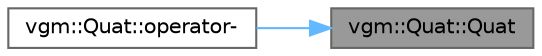 digraph "vgm::Quat::Quat"
{
 // LATEX_PDF_SIZE
  bgcolor="transparent";
  edge [fontname=Helvetica,fontsize=10,labelfontname=Helvetica,labelfontsize=10];
  node [fontname=Helvetica,fontsize=10,shape=box,height=0.2,width=0.4];
  rankdir="RL";
  Node1 [id="Node000001",label="vgm::Quat::Quat",height=0.2,width=0.4,color="gray40", fillcolor="grey60", style="filled", fontcolor="black",tooltip=" "];
  Node1 -> Node2 [id="edge1_Node000001_Node000002",dir="back",color="steelblue1",style="solid",tooltip=" "];
  Node2 [id="Node000002",label="vgm::Quat::operator-",height=0.2,width=0.4,color="grey40", fillcolor="white", style="filled",URL="$classvgm_1_1_quat.html#a553bcd31cfd7635c2f410f862f64e36f",tooltip=" "];
}
